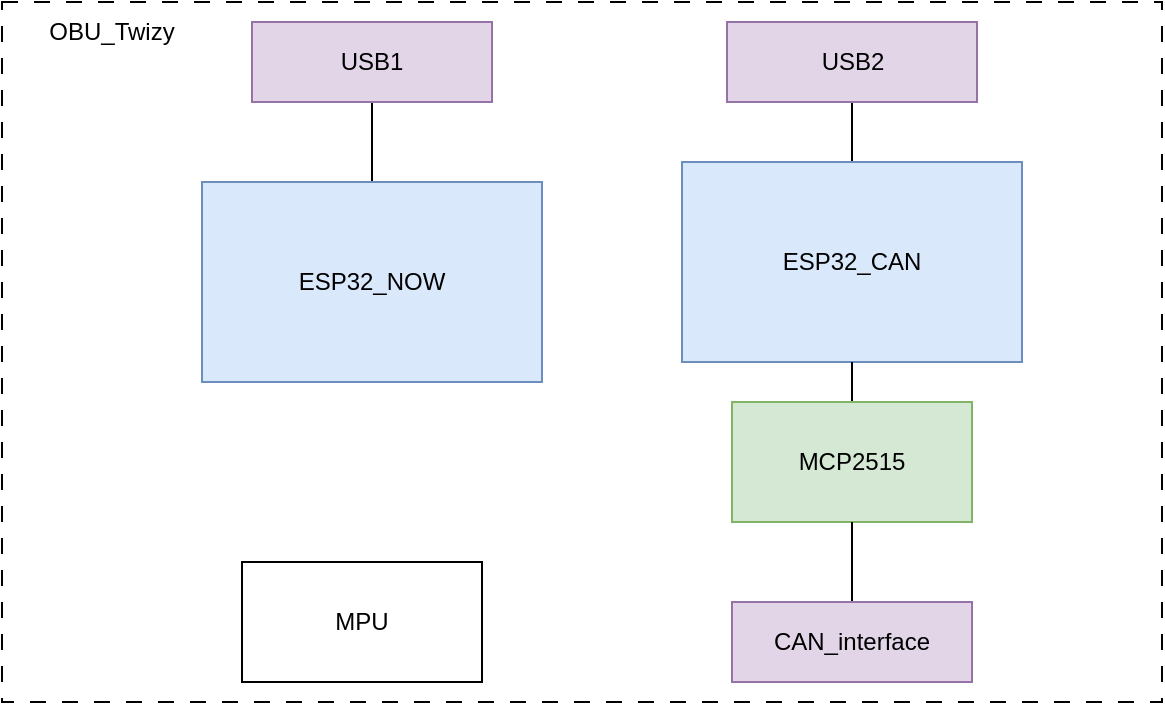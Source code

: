 <mxfile version="28.0.7">
  <diagram name="Page-1" id="vjGgvZr3zC99xTohcxSD">
    <mxGraphModel dx="821" dy="457" grid="1" gridSize="10" guides="1" tooltips="1" connect="1" arrows="1" fold="1" page="1" pageScale="1" pageWidth="827" pageHeight="1169" math="0" shadow="0">
      <root>
        <mxCell id="0" />
        <mxCell id="1" parent="0" />
        <mxCell id="YHVx8U0HPfDg-FYooPVT-1" value="" style="rounded=0;whiteSpace=wrap;html=1;fillColor=none;dashed=1;dashPattern=8 8;" vertex="1" parent="1">
          <mxGeometry x="80" y="40" width="580" height="350" as="geometry" />
        </mxCell>
        <mxCell id="YHVx8U0HPfDg-FYooPVT-2" value="&lt;div&gt;OBU_Twizy&lt;/div&gt;" style="text;html=1;align=center;verticalAlign=middle;whiteSpace=wrap;rounded=0;" vertex="1" parent="1">
          <mxGeometry x="80" y="40" width="110" height="30" as="geometry" />
        </mxCell>
        <mxCell id="YHVx8U0HPfDg-FYooPVT-12" style="edgeStyle=orthogonalEdgeStyle;rounded=0;orthogonalLoop=1;jettySize=auto;html=1;entryX=0.5;entryY=1;entryDx=0;entryDy=0;endArrow=none;endFill=0;" edge="1" parent="1" source="YHVx8U0HPfDg-FYooPVT-3" target="YHVx8U0HPfDg-FYooPVT-11">
          <mxGeometry relative="1" as="geometry" />
        </mxCell>
        <mxCell id="YHVx8U0HPfDg-FYooPVT-3" value="ESP32_NOW" style="rounded=0;whiteSpace=wrap;html=1;fillColor=#dae8fc;strokeColor=#6c8ebf;" vertex="1" parent="1">
          <mxGeometry x="180" y="130" width="170" height="100" as="geometry" />
        </mxCell>
        <mxCell id="YHVx8U0HPfDg-FYooPVT-14" style="edgeStyle=orthogonalEdgeStyle;rounded=0;orthogonalLoop=1;jettySize=auto;html=1;entryX=0.5;entryY=1;entryDx=0;entryDy=0;endArrow=none;endFill=0;" edge="1" parent="1" source="YHVx8U0HPfDg-FYooPVT-4" target="YHVx8U0HPfDg-FYooPVT-13">
          <mxGeometry relative="1" as="geometry" />
        </mxCell>
        <mxCell id="YHVx8U0HPfDg-FYooPVT-4" value="ESP32_CAN" style="rounded=0;whiteSpace=wrap;html=1;fillColor=#dae8fc;strokeColor=#6c8ebf;" vertex="1" parent="1">
          <mxGeometry x="420" y="120" width="170" height="100" as="geometry" />
        </mxCell>
        <mxCell id="YHVx8U0HPfDg-FYooPVT-6" style="edgeStyle=orthogonalEdgeStyle;rounded=0;orthogonalLoop=1;jettySize=auto;html=1;entryX=0.5;entryY=1;entryDx=0;entryDy=0;startArrow=none;startFill=0;endArrow=none;endFill=0;" edge="1" parent="1" source="YHVx8U0HPfDg-FYooPVT-5" target="YHVx8U0HPfDg-FYooPVT-4">
          <mxGeometry relative="1" as="geometry" />
        </mxCell>
        <mxCell id="YHVx8U0HPfDg-FYooPVT-5" value="MCP2515" style="rounded=0;whiteSpace=wrap;html=1;fillColor=#d5e8d4;strokeColor=#82b366;" vertex="1" parent="1">
          <mxGeometry x="445" y="240" width="120" height="60" as="geometry" />
        </mxCell>
        <mxCell id="YHVx8U0HPfDg-FYooPVT-10" style="edgeStyle=orthogonalEdgeStyle;rounded=0;orthogonalLoop=1;jettySize=auto;html=1;entryX=0.5;entryY=1;entryDx=0;entryDy=0;endArrow=none;endFill=0;" edge="1" parent="1" source="YHVx8U0HPfDg-FYooPVT-9" target="YHVx8U0HPfDg-FYooPVT-5">
          <mxGeometry relative="1" as="geometry" />
        </mxCell>
        <mxCell id="YHVx8U0HPfDg-FYooPVT-9" value="&lt;div&gt;CAN_interface&lt;/div&gt;" style="rounded=0;whiteSpace=wrap;html=1;fillColor=#e1d5e7;strokeColor=#9673a6;" vertex="1" parent="1">
          <mxGeometry x="445" y="340" width="120" height="40" as="geometry" />
        </mxCell>
        <mxCell id="YHVx8U0HPfDg-FYooPVT-11" value="USB1" style="rounded=0;whiteSpace=wrap;html=1;fillColor=#e1d5e7;strokeColor=#9673a6;" vertex="1" parent="1">
          <mxGeometry x="205" y="50" width="120" height="40" as="geometry" />
        </mxCell>
        <mxCell id="YHVx8U0HPfDg-FYooPVT-13" value="USB2" style="rounded=0;whiteSpace=wrap;html=1;fillColor=#e1d5e7;strokeColor=#9673a6;" vertex="1" parent="1">
          <mxGeometry x="442.5" y="50" width="125" height="40" as="geometry" />
        </mxCell>
        <mxCell id="YHVx8U0HPfDg-FYooPVT-15" value="MPU" style="rounded=0;whiteSpace=wrap;html=1;" vertex="1" parent="1">
          <mxGeometry x="200" y="320" width="120" height="60" as="geometry" />
        </mxCell>
      </root>
    </mxGraphModel>
  </diagram>
</mxfile>
